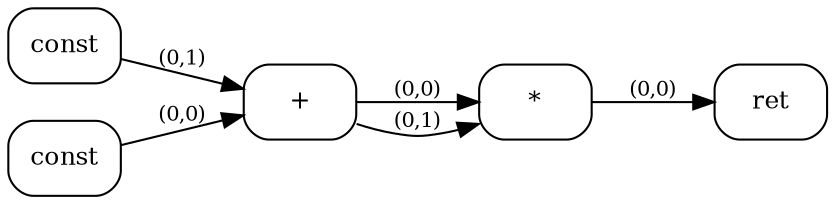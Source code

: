 digraph G {
  rankdir=LR;
  node [shape=box, style=rounded, fontsize=12];
  n0 [label="const"];
  n1 [label="const"];
  n2 [label="+"];
  n3 [label="*"];
  n4 [label="ret"];
  n1 -> n2 [label="(0,0)", fontsize=10];
  n0 -> n2 [label="(0,1)", fontsize=10];
  n2 -> n3 [label="(0,0)", fontsize=10];
  n2 -> n3 [label="(0,1)", fontsize=10];
  n3 -> n4 [label="(0,0)", fontsize=10];
}

